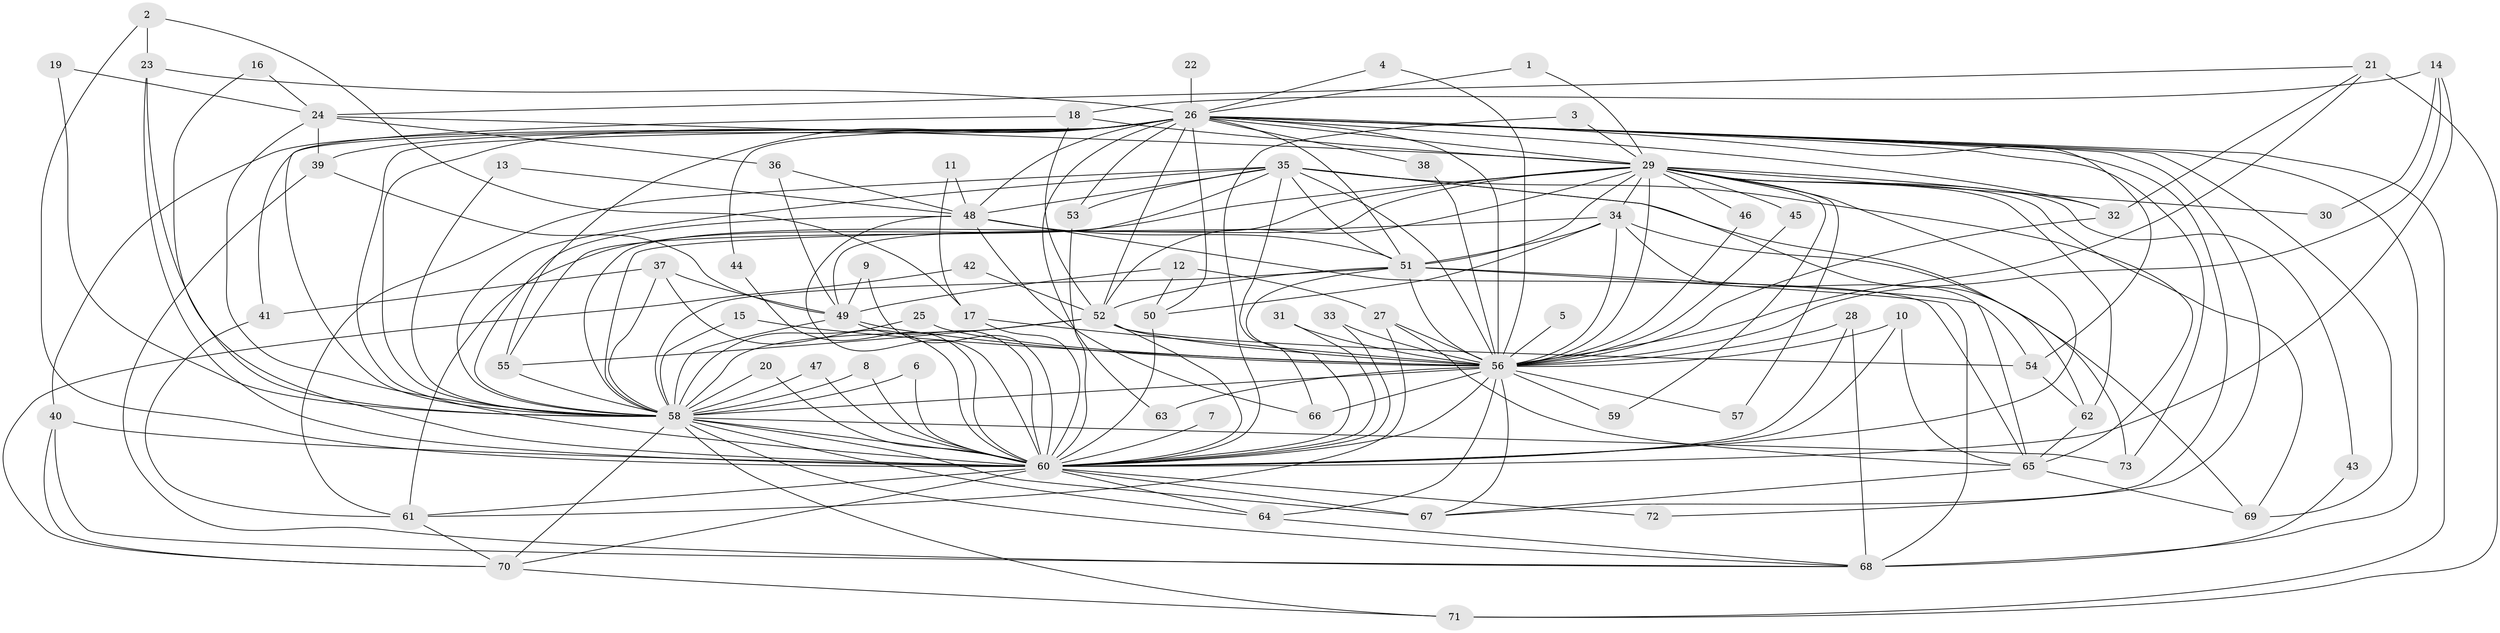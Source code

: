 // original degree distribution, {12: 0.00684931506849315, 21: 0.00684931506849315, 20: 0.00684931506849315, 18: 0.00684931506849315, 31: 0.00684931506849315, 38: 0.00684931506849315, 33: 0.00684931506849315, 27: 0.00684931506849315, 22: 0.00684931506849315, 14: 0.00684931506849315, 8: 0.00684931506849315, 2: 0.541095890410959, 5: 0.04794520547945205, 3: 0.18493150684931506, 10: 0.00684931506849315, 4: 0.1095890410958904, 9: 0.0136986301369863, 11: 0.00684931506849315, 6: 0.00684931506849315, 7: 0.00684931506849315}
// Generated by graph-tools (version 1.1) at 2025/49/03/09/25 03:49:39]
// undirected, 73 vertices, 197 edges
graph export_dot {
graph [start="1"]
  node [color=gray90,style=filled];
  1;
  2;
  3;
  4;
  5;
  6;
  7;
  8;
  9;
  10;
  11;
  12;
  13;
  14;
  15;
  16;
  17;
  18;
  19;
  20;
  21;
  22;
  23;
  24;
  25;
  26;
  27;
  28;
  29;
  30;
  31;
  32;
  33;
  34;
  35;
  36;
  37;
  38;
  39;
  40;
  41;
  42;
  43;
  44;
  45;
  46;
  47;
  48;
  49;
  50;
  51;
  52;
  53;
  54;
  55;
  56;
  57;
  58;
  59;
  60;
  61;
  62;
  63;
  64;
  65;
  66;
  67;
  68;
  69;
  70;
  71;
  72;
  73;
  1 -- 26 [weight=1.0];
  1 -- 29 [weight=1.0];
  2 -- 17 [weight=1.0];
  2 -- 23 [weight=1.0];
  2 -- 60 [weight=1.0];
  3 -- 29 [weight=1.0];
  3 -- 60 [weight=1.0];
  4 -- 26 [weight=1.0];
  4 -- 56 [weight=1.0];
  5 -- 56 [weight=2.0];
  6 -- 58 [weight=1.0];
  6 -- 60 [weight=1.0];
  7 -- 60 [weight=1.0];
  8 -- 58 [weight=1.0];
  8 -- 60 [weight=1.0];
  9 -- 49 [weight=1.0];
  9 -- 60 [weight=1.0];
  10 -- 56 [weight=1.0];
  10 -- 60 [weight=1.0];
  10 -- 65 [weight=1.0];
  11 -- 17 [weight=1.0];
  11 -- 48 [weight=1.0];
  12 -- 27 [weight=1.0];
  12 -- 49 [weight=1.0];
  12 -- 50 [weight=1.0];
  13 -- 48 [weight=1.0];
  13 -- 58 [weight=1.0];
  14 -- 18 [weight=1.0];
  14 -- 30 [weight=1.0];
  14 -- 56 [weight=1.0];
  14 -- 60 [weight=1.0];
  15 -- 56 [weight=1.0];
  15 -- 58 [weight=1.0];
  16 -- 24 [weight=1.0];
  16 -- 60 [weight=1.0];
  17 -- 56 [weight=2.0];
  17 -- 60 [weight=1.0];
  18 -- 29 [weight=1.0];
  18 -- 52 [weight=1.0];
  18 -- 58 [weight=1.0];
  19 -- 24 [weight=1.0];
  19 -- 58 [weight=1.0];
  20 -- 58 [weight=1.0];
  20 -- 60 [weight=1.0];
  21 -- 24 [weight=1.0];
  21 -- 32 [weight=1.0];
  21 -- 56 [weight=1.0];
  21 -- 71 [weight=1.0];
  22 -- 26 [weight=1.0];
  23 -- 26 [weight=1.0];
  23 -- 58 [weight=1.0];
  23 -- 60 [weight=1.0];
  24 -- 29 [weight=1.0];
  24 -- 36 [weight=1.0];
  24 -- 39 [weight=1.0];
  24 -- 58 [weight=1.0];
  25 -- 56 [weight=1.0];
  25 -- 58 [weight=1.0];
  26 -- 29 [weight=1.0];
  26 -- 32 [weight=2.0];
  26 -- 38 [weight=1.0];
  26 -- 39 [weight=1.0];
  26 -- 40 [weight=1.0];
  26 -- 41 [weight=1.0];
  26 -- 44 [weight=1.0];
  26 -- 48 [weight=1.0];
  26 -- 50 [weight=2.0];
  26 -- 51 [weight=1.0];
  26 -- 52 [weight=2.0];
  26 -- 53 [weight=1.0];
  26 -- 54 [weight=1.0];
  26 -- 55 [weight=1.0];
  26 -- 56 [weight=2.0];
  26 -- 58 [weight=3.0];
  26 -- 60 [weight=2.0];
  26 -- 63 [weight=1.0];
  26 -- 67 [weight=1.0];
  26 -- 68 [weight=2.0];
  26 -- 69 [weight=1.0];
  26 -- 71 [weight=1.0];
  26 -- 72 [weight=1.0];
  26 -- 73 [weight=1.0];
  27 -- 56 [weight=1.0];
  27 -- 61 [weight=1.0];
  27 -- 65 [weight=1.0];
  28 -- 56 [weight=1.0];
  28 -- 60 [weight=1.0];
  28 -- 68 [weight=1.0];
  29 -- 30 [weight=1.0];
  29 -- 32 [weight=1.0];
  29 -- 34 [weight=1.0];
  29 -- 43 [weight=1.0];
  29 -- 45 [weight=1.0];
  29 -- 46 [weight=1.0];
  29 -- 49 [weight=2.0];
  29 -- 51 [weight=1.0];
  29 -- 52 [weight=1.0];
  29 -- 56 [weight=2.0];
  29 -- 57 [weight=1.0];
  29 -- 58 [weight=2.0];
  29 -- 59 [weight=1.0];
  29 -- 60 [weight=2.0];
  29 -- 61 [weight=1.0];
  29 -- 62 [weight=1.0];
  29 -- 69 [weight=1.0];
  31 -- 56 [weight=1.0];
  31 -- 60 [weight=1.0];
  32 -- 56 [weight=1.0];
  33 -- 56 [weight=1.0];
  33 -- 60 [weight=1.0];
  34 -- 50 [weight=1.0];
  34 -- 51 [weight=1.0];
  34 -- 56 [weight=1.0];
  34 -- 58 [weight=1.0];
  34 -- 65 [weight=1.0];
  34 -- 69 [weight=1.0];
  35 -- 48 [weight=1.0];
  35 -- 51 [weight=1.0];
  35 -- 53 [weight=1.0];
  35 -- 55 [weight=1.0];
  35 -- 56 [weight=1.0];
  35 -- 58 [weight=2.0];
  35 -- 61 [weight=1.0];
  35 -- 62 [weight=2.0];
  35 -- 65 [weight=1.0];
  35 -- 66 [weight=1.0];
  35 -- 73 [weight=2.0];
  36 -- 48 [weight=1.0];
  36 -- 49 [weight=1.0];
  37 -- 41 [weight=1.0];
  37 -- 49 [weight=1.0];
  37 -- 58 [weight=1.0];
  37 -- 60 [weight=1.0];
  38 -- 56 [weight=1.0];
  39 -- 49 [weight=1.0];
  39 -- 68 [weight=1.0];
  40 -- 60 [weight=1.0];
  40 -- 68 [weight=1.0];
  40 -- 70 [weight=1.0];
  41 -- 61 [weight=1.0];
  42 -- 52 [weight=1.0];
  42 -- 70 [weight=1.0];
  43 -- 68 [weight=1.0];
  44 -- 60 [weight=1.0];
  45 -- 56 [weight=1.0];
  46 -- 56 [weight=1.0];
  47 -- 58 [weight=1.0];
  47 -- 60 [weight=4.0];
  48 -- 51 [weight=1.0];
  48 -- 58 [weight=1.0];
  48 -- 60 [weight=1.0];
  48 -- 65 [weight=1.0];
  48 -- 66 [weight=1.0];
  49 -- 56 [weight=1.0];
  49 -- 58 [weight=1.0];
  49 -- 60 [weight=2.0];
  50 -- 60 [weight=1.0];
  51 -- 52 [weight=1.0];
  51 -- 54 [weight=1.0];
  51 -- 56 [weight=2.0];
  51 -- 58 [weight=2.0];
  51 -- 60 [weight=2.0];
  51 -- 68 [weight=1.0];
  52 -- 54 [weight=1.0];
  52 -- 55 [weight=1.0];
  52 -- 56 [weight=3.0];
  52 -- 58 [weight=2.0];
  52 -- 60 [weight=2.0];
  53 -- 60 [weight=1.0];
  54 -- 62 [weight=1.0];
  55 -- 58 [weight=1.0];
  56 -- 57 [weight=1.0];
  56 -- 58 [weight=4.0];
  56 -- 59 [weight=1.0];
  56 -- 60 [weight=4.0];
  56 -- 63 [weight=1.0];
  56 -- 64 [weight=1.0];
  56 -- 66 [weight=2.0];
  56 -- 67 [weight=1.0];
  58 -- 60 [weight=4.0];
  58 -- 64 [weight=1.0];
  58 -- 67 [weight=1.0];
  58 -- 68 [weight=1.0];
  58 -- 70 [weight=1.0];
  58 -- 71 [weight=1.0];
  58 -- 73 [weight=1.0];
  60 -- 61 [weight=1.0];
  60 -- 64 [weight=1.0];
  60 -- 67 [weight=2.0];
  60 -- 70 [weight=1.0];
  60 -- 72 [weight=1.0];
  61 -- 70 [weight=1.0];
  62 -- 65 [weight=1.0];
  64 -- 68 [weight=1.0];
  65 -- 67 [weight=1.0];
  65 -- 69 [weight=1.0];
  70 -- 71 [weight=1.0];
}
